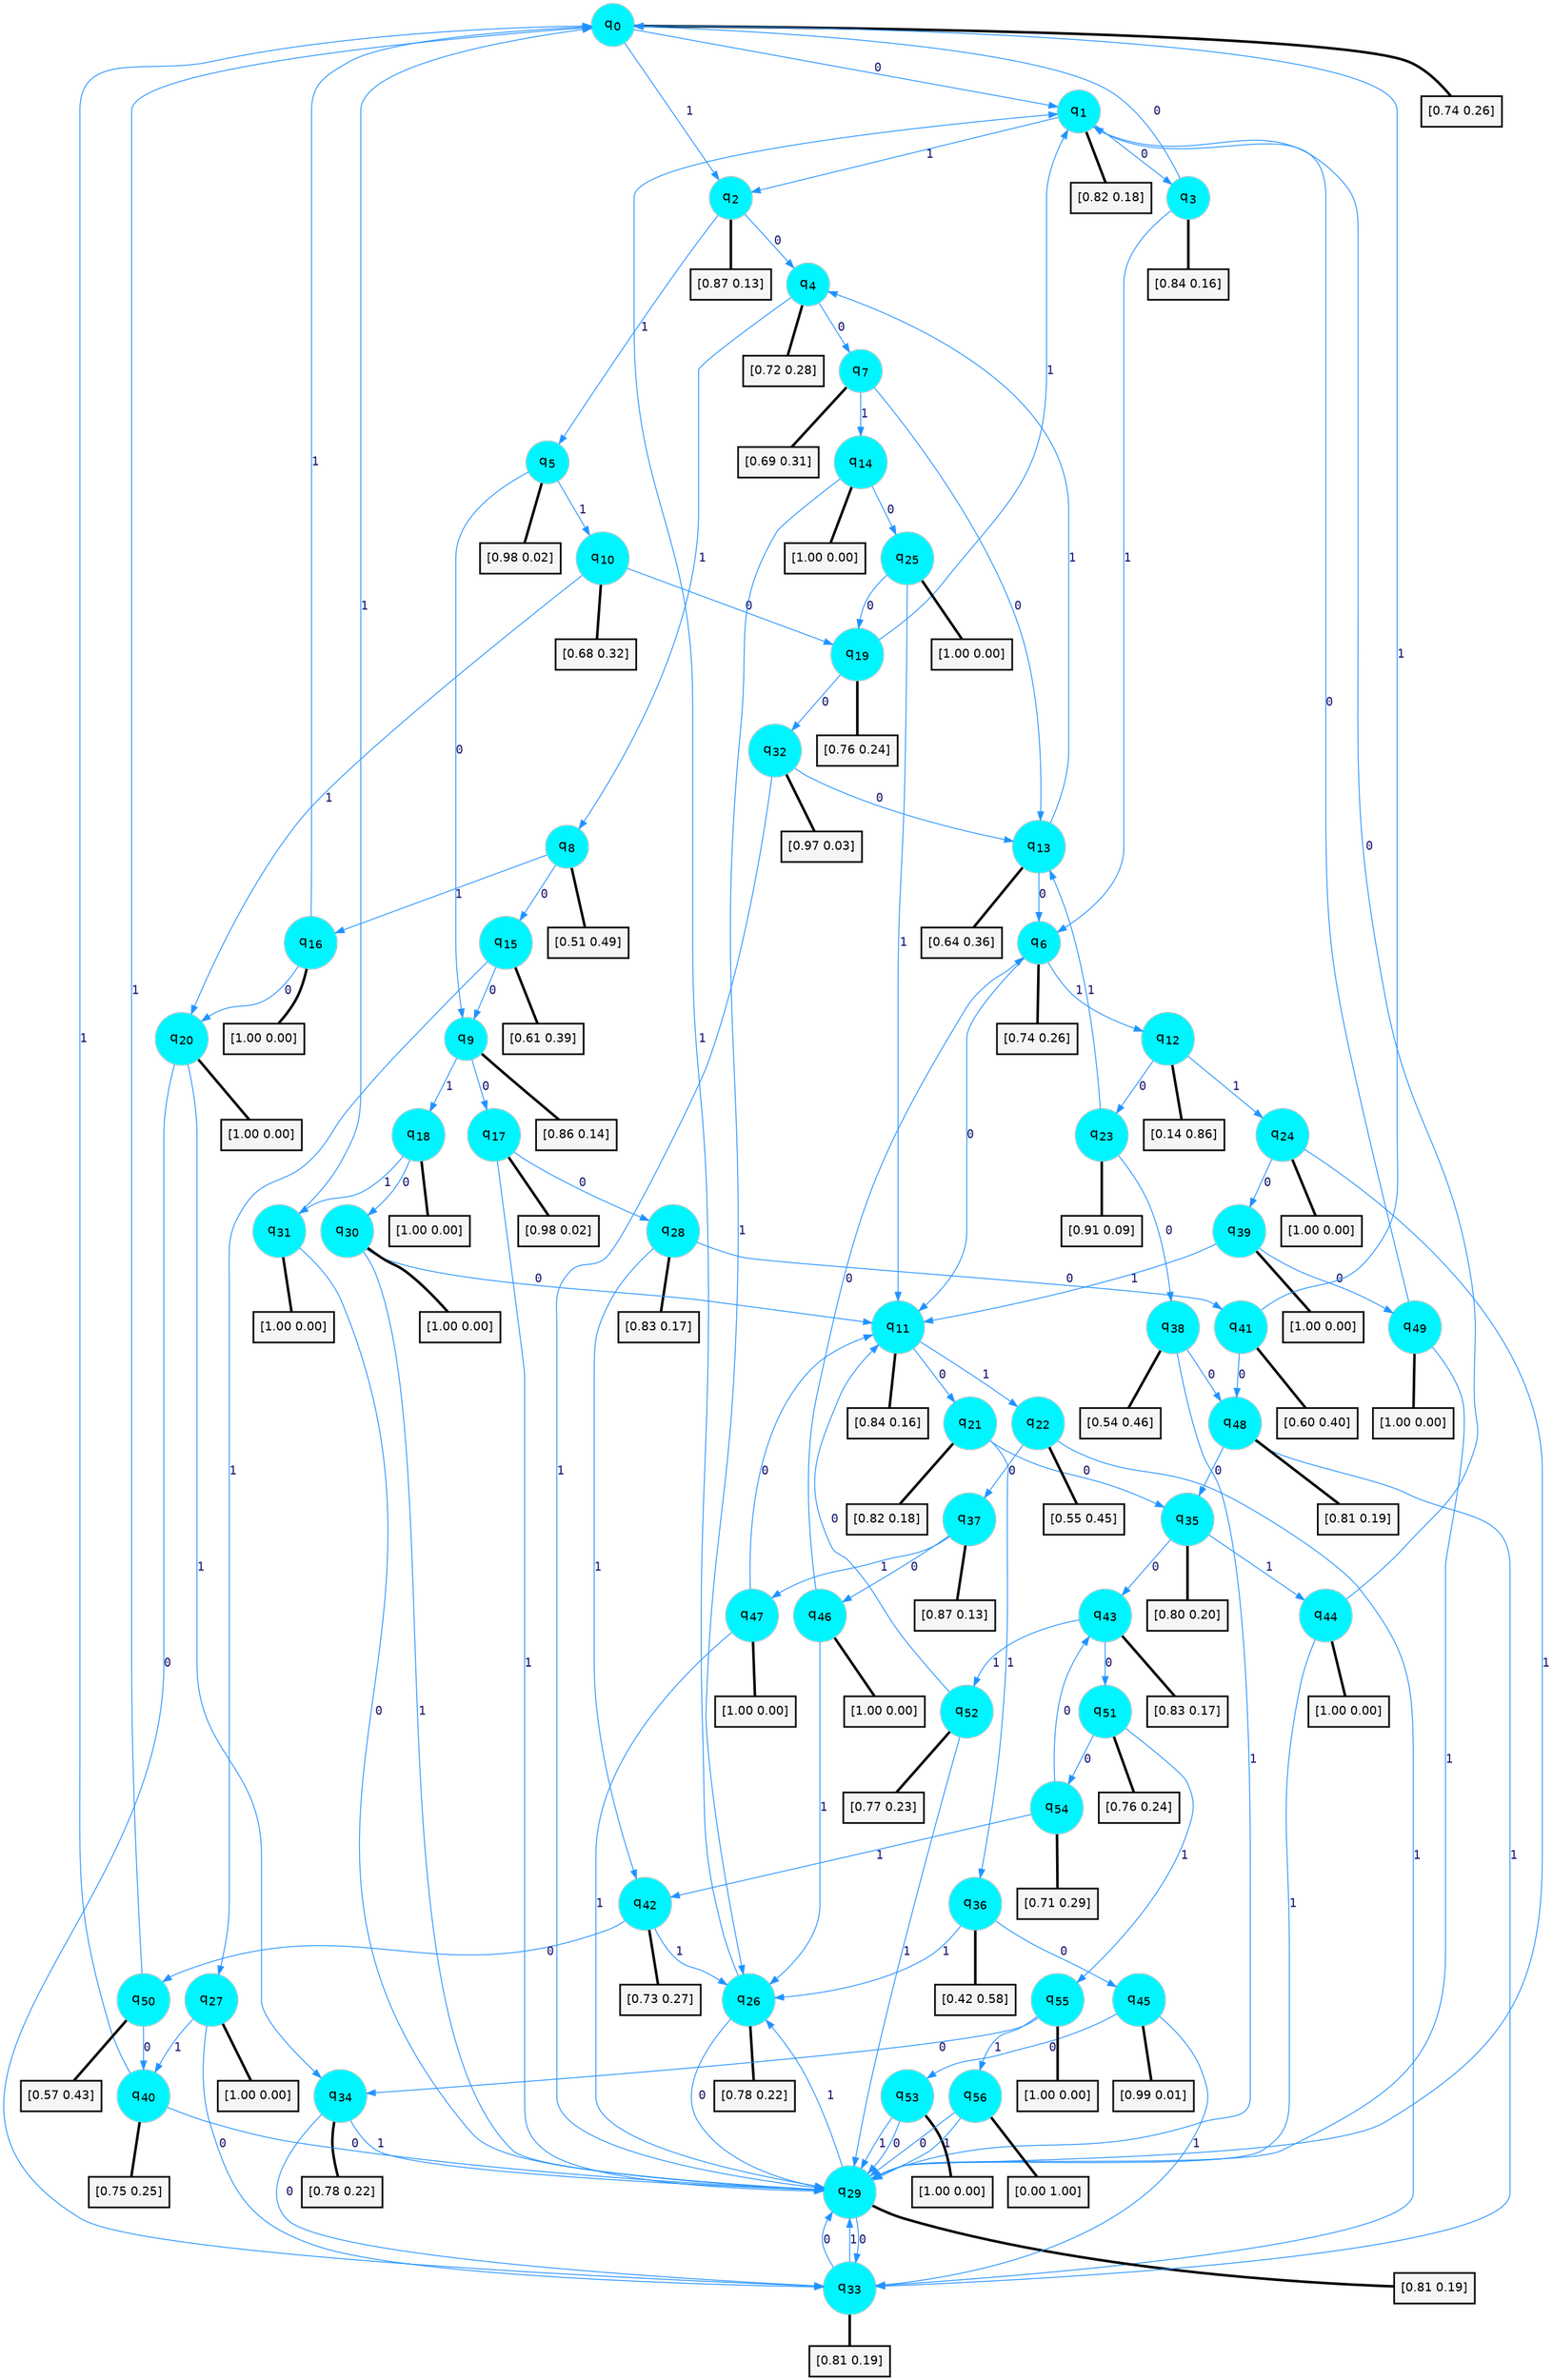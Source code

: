 digraph G {
graph [
bgcolor=transparent, dpi=300, rankdir=TD, size="40,25"];
node [
color=gray, fillcolor=turquoise1, fontcolor=black, fontname=Helvetica, fontsize=16, fontweight=bold, shape=circle, style=filled];
edge [
arrowsize=1, color=dodgerblue1, fontcolor=midnightblue, fontname=courier, fontweight=bold, penwidth=1, style=solid, weight=20];
0[label=<q<SUB>0</SUB>>];
1[label=<q<SUB>1</SUB>>];
2[label=<q<SUB>2</SUB>>];
3[label=<q<SUB>3</SUB>>];
4[label=<q<SUB>4</SUB>>];
5[label=<q<SUB>5</SUB>>];
6[label=<q<SUB>6</SUB>>];
7[label=<q<SUB>7</SUB>>];
8[label=<q<SUB>8</SUB>>];
9[label=<q<SUB>9</SUB>>];
10[label=<q<SUB>10</SUB>>];
11[label=<q<SUB>11</SUB>>];
12[label=<q<SUB>12</SUB>>];
13[label=<q<SUB>13</SUB>>];
14[label=<q<SUB>14</SUB>>];
15[label=<q<SUB>15</SUB>>];
16[label=<q<SUB>16</SUB>>];
17[label=<q<SUB>17</SUB>>];
18[label=<q<SUB>18</SUB>>];
19[label=<q<SUB>19</SUB>>];
20[label=<q<SUB>20</SUB>>];
21[label=<q<SUB>21</SUB>>];
22[label=<q<SUB>22</SUB>>];
23[label=<q<SUB>23</SUB>>];
24[label=<q<SUB>24</SUB>>];
25[label=<q<SUB>25</SUB>>];
26[label=<q<SUB>26</SUB>>];
27[label=<q<SUB>27</SUB>>];
28[label=<q<SUB>28</SUB>>];
29[label=<q<SUB>29</SUB>>];
30[label=<q<SUB>30</SUB>>];
31[label=<q<SUB>31</SUB>>];
32[label=<q<SUB>32</SUB>>];
33[label=<q<SUB>33</SUB>>];
34[label=<q<SUB>34</SUB>>];
35[label=<q<SUB>35</SUB>>];
36[label=<q<SUB>36</SUB>>];
37[label=<q<SUB>37</SUB>>];
38[label=<q<SUB>38</SUB>>];
39[label=<q<SUB>39</SUB>>];
40[label=<q<SUB>40</SUB>>];
41[label=<q<SUB>41</SUB>>];
42[label=<q<SUB>42</SUB>>];
43[label=<q<SUB>43</SUB>>];
44[label=<q<SUB>44</SUB>>];
45[label=<q<SUB>45</SUB>>];
46[label=<q<SUB>46</SUB>>];
47[label=<q<SUB>47</SUB>>];
48[label=<q<SUB>48</SUB>>];
49[label=<q<SUB>49</SUB>>];
50[label=<q<SUB>50</SUB>>];
51[label=<q<SUB>51</SUB>>];
52[label=<q<SUB>52</SUB>>];
53[label=<q<SUB>53</SUB>>];
54[label=<q<SUB>54</SUB>>];
55[label=<q<SUB>55</SUB>>];
56[label=<q<SUB>56</SUB>>];
57[label="[0.74 0.26]", shape=box,fontcolor=black, fontname=Helvetica, fontsize=14, penwidth=2, fillcolor=whitesmoke,color=black];
58[label="[0.82 0.18]", shape=box,fontcolor=black, fontname=Helvetica, fontsize=14, penwidth=2, fillcolor=whitesmoke,color=black];
59[label="[0.87 0.13]", shape=box,fontcolor=black, fontname=Helvetica, fontsize=14, penwidth=2, fillcolor=whitesmoke,color=black];
60[label="[0.84 0.16]", shape=box,fontcolor=black, fontname=Helvetica, fontsize=14, penwidth=2, fillcolor=whitesmoke,color=black];
61[label="[0.72 0.28]", shape=box,fontcolor=black, fontname=Helvetica, fontsize=14, penwidth=2, fillcolor=whitesmoke,color=black];
62[label="[0.98 0.02]", shape=box,fontcolor=black, fontname=Helvetica, fontsize=14, penwidth=2, fillcolor=whitesmoke,color=black];
63[label="[0.74 0.26]", shape=box,fontcolor=black, fontname=Helvetica, fontsize=14, penwidth=2, fillcolor=whitesmoke,color=black];
64[label="[0.69 0.31]", shape=box,fontcolor=black, fontname=Helvetica, fontsize=14, penwidth=2, fillcolor=whitesmoke,color=black];
65[label="[0.51 0.49]", shape=box,fontcolor=black, fontname=Helvetica, fontsize=14, penwidth=2, fillcolor=whitesmoke,color=black];
66[label="[0.86 0.14]", shape=box,fontcolor=black, fontname=Helvetica, fontsize=14, penwidth=2, fillcolor=whitesmoke,color=black];
67[label="[0.68 0.32]", shape=box,fontcolor=black, fontname=Helvetica, fontsize=14, penwidth=2, fillcolor=whitesmoke,color=black];
68[label="[0.84 0.16]", shape=box,fontcolor=black, fontname=Helvetica, fontsize=14, penwidth=2, fillcolor=whitesmoke,color=black];
69[label="[0.14 0.86]", shape=box,fontcolor=black, fontname=Helvetica, fontsize=14, penwidth=2, fillcolor=whitesmoke,color=black];
70[label="[0.64 0.36]", shape=box,fontcolor=black, fontname=Helvetica, fontsize=14, penwidth=2, fillcolor=whitesmoke,color=black];
71[label="[1.00 0.00]", shape=box,fontcolor=black, fontname=Helvetica, fontsize=14, penwidth=2, fillcolor=whitesmoke,color=black];
72[label="[0.61 0.39]", shape=box,fontcolor=black, fontname=Helvetica, fontsize=14, penwidth=2, fillcolor=whitesmoke,color=black];
73[label="[1.00 0.00]", shape=box,fontcolor=black, fontname=Helvetica, fontsize=14, penwidth=2, fillcolor=whitesmoke,color=black];
74[label="[0.98 0.02]", shape=box,fontcolor=black, fontname=Helvetica, fontsize=14, penwidth=2, fillcolor=whitesmoke,color=black];
75[label="[1.00 0.00]", shape=box,fontcolor=black, fontname=Helvetica, fontsize=14, penwidth=2, fillcolor=whitesmoke,color=black];
76[label="[0.76 0.24]", shape=box,fontcolor=black, fontname=Helvetica, fontsize=14, penwidth=2, fillcolor=whitesmoke,color=black];
77[label="[1.00 0.00]", shape=box,fontcolor=black, fontname=Helvetica, fontsize=14, penwidth=2, fillcolor=whitesmoke,color=black];
78[label="[0.82 0.18]", shape=box,fontcolor=black, fontname=Helvetica, fontsize=14, penwidth=2, fillcolor=whitesmoke,color=black];
79[label="[0.55 0.45]", shape=box,fontcolor=black, fontname=Helvetica, fontsize=14, penwidth=2, fillcolor=whitesmoke,color=black];
80[label="[0.91 0.09]", shape=box,fontcolor=black, fontname=Helvetica, fontsize=14, penwidth=2, fillcolor=whitesmoke,color=black];
81[label="[1.00 0.00]", shape=box,fontcolor=black, fontname=Helvetica, fontsize=14, penwidth=2, fillcolor=whitesmoke,color=black];
82[label="[1.00 0.00]", shape=box,fontcolor=black, fontname=Helvetica, fontsize=14, penwidth=2, fillcolor=whitesmoke,color=black];
83[label="[0.78 0.22]", shape=box,fontcolor=black, fontname=Helvetica, fontsize=14, penwidth=2, fillcolor=whitesmoke,color=black];
84[label="[1.00 0.00]", shape=box,fontcolor=black, fontname=Helvetica, fontsize=14, penwidth=2, fillcolor=whitesmoke,color=black];
85[label="[0.83 0.17]", shape=box,fontcolor=black, fontname=Helvetica, fontsize=14, penwidth=2, fillcolor=whitesmoke,color=black];
86[label="[0.81 0.19]", shape=box,fontcolor=black, fontname=Helvetica, fontsize=14, penwidth=2, fillcolor=whitesmoke,color=black];
87[label="[1.00 0.00]", shape=box,fontcolor=black, fontname=Helvetica, fontsize=14, penwidth=2, fillcolor=whitesmoke,color=black];
88[label="[1.00 0.00]", shape=box,fontcolor=black, fontname=Helvetica, fontsize=14, penwidth=2, fillcolor=whitesmoke,color=black];
89[label="[0.97 0.03]", shape=box,fontcolor=black, fontname=Helvetica, fontsize=14, penwidth=2, fillcolor=whitesmoke,color=black];
90[label="[0.81 0.19]", shape=box,fontcolor=black, fontname=Helvetica, fontsize=14, penwidth=2, fillcolor=whitesmoke,color=black];
91[label="[0.78 0.22]", shape=box,fontcolor=black, fontname=Helvetica, fontsize=14, penwidth=2, fillcolor=whitesmoke,color=black];
92[label="[0.80 0.20]", shape=box,fontcolor=black, fontname=Helvetica, fontsize=14, penwidth=2, fillcolor=whitesmoke,color=black];
93[label="[0.42 0.58]", shape=box,fontcolor=black, fontname=Helvetica, fontsize=14, penwidth=2, fillcolor=whitesmoke,color=black];
94[label="[0.87 0.13]", shape=box,fontcolor=black, fontname=Helvetica, fontsize=14, penwidth=2, fillcolor=whitesmoke,color=black];
95[label="[0.54 0.46]", shape=box,fontcolor=black, fontname=Helvetica, fontsize=14, penwidth=2, fillcolor=whitesmoke,color=black];
96[label="[1.00 0.00]", shape=box,fontcolor=black, fontname=Helvetica, fontsize=14, penwidth=2, fillcolor=whitesmoke,color=black];
97[label="[0.75 0.25]", shape=box,fontcolor=black, fontname=Helvetica, fontsize=14, penwidth=2, fillcolor=whitesmoke,color=black];
98[label="[0.60 0.40]", shape=box,fontcolor=black, fontname=Helvetica, fontsize=14, penwidth=2, fillcolor=whitesmoke,color=black];
99[label="[0.73 0.27]", shape=box,fontcolor=black, fontname=Helvetica, fontsize=14, penwidth=2, fillcolor=whitesmoke,color=black];
100[label="[0.83 0.17]", shape=box,fontcolor=black, fontname=Helvetica, fontsize=14, penwidth=2, fillcolor=whitesmoke,color=black];
101[label="[1.00 0.00]", shape=box,fontcolor=black, fontname=Helvetica, fontsize=14, penwidth=2, fillcolor=whitesmoke,color=black];
102[label="[0.99 0.01]", shape=box,fontcolor=black, fontname=Helvetica, fontsize=14, penwidth=2, fillcolor=whitesmoke,color=black];
103[label="[1.00 0.00]", shape=box,fontcolor=black, fontname=Helvetica, fontsize=14, penwidth=2, fillcolor=whitesmoke,color=black];
104[label="[1.00 0.00]", shape=box,fontcolor=black, fontname=Helvetica, fontsize=14, penwidth=2, fillcolor=whitesmoke,color=black];
105[label="[0.81 0.19]", shape=box,fontcolor=black, fontname=Helvetica, fontsize=14, penwidth=2, fillcolor=whitesmoke,color=black];
106[label="[1.00 0.00]", shape=box,fontcolor=black, fontname=Helvetica, fontsize=14, penwidth=2, fillcolor=whitesmoke,color=black];
107[label="[0.57 0.43]", shape=box,fontcolor=black, fontname=Helvetica, fontsize=14, penwidth=2, fillcolor=whitesmoke,color=black];
108[label="[0.76 0.24]", shape=box,fontcolor=black, fontname=Helvetica, fontsize=14, penwidth=2, fillcolor=whitesmoke,color=black];
109[label="[0.77 0.23]", shape=box,fontcolor=black, fontname=Helvetica, fontsize=14, penwidth=2, fillcolor=whitesmoke,color=black];
110[label="[1.00 0.00]", shape=box,fontcolor=black, fontname=Helvetica, fontsize=14, penwidth=2, fillcolor=whitesmoke,color=black];
111[label="[0.71 0.29]", shape=box,fontcolor=black, fontname=Helvetica, fontsize=14, penwidth=2, fillcolor=whitesmoke,color=black];
112[label="[1.00 0.00]", shape=box,fontcolor=black, fontname=Helvetica, fontsize=14, penwidth=2, fillcolor=whitesmoke,color=black];
113[label="[0.00 1.00]", shape=box,fontcolor=black, fontname=Helvetica, fontsize=14, penwidth=2, fillcolor=whitesmoke,color=black];
0->1 [label=0];
0->2 [label=1];
0->57 [arrowhead=none, penwidth=3,color=black];
1->3 [label=0];
1->2 [label=1];
1->58 [arrowhead=none, penwidth=3,color=black];
2->4 [label=0];
2->5 [label=1];
2->59 [arrowhead=none, penwidth=3,color=black];
3->0 [label=0];
3->6 [label=1];
3->60 [arrowhead=none, penwidth=3,color=black];
4->7 [label=0];
4->8 [label=1];
4->61 [arrowhead=none, penwidth=3,color=black];
5->9 [label=0];
5->10 [label=1];
5->62 [arrowhead=none, penwidth=3,color=black];
6->11 [label=0];
6->12 [label=1];
6->63 [arrowhead=none, penwidth=3,color=black];
7->13 [label=0];
7->14 [label=1];
7->64 [arrowhead=none, penwidth=3,color=black];
8->15 [label=0];
8->16 [label=1];
8->65 [arrowhead=none, penwidth=3,color=black];
9->17 [label=0];
9->18 [label=1];
9->66 [arrowhead=none, penwidth=3,color=black];
10->19 [label=0];
10->20 [label=1];
10->67 [arrowhead=none, penwidth=3,color=black];
11->21 [label=0];
11->22 [label=1];
11->68 [arrowhead=none, penwidth=3,color=black];
12->23 [label=0];
12->24 [label=1];
12->69 [arrowhead=none, penwidth=3,color=black];
13->6 [label=0];
13->4 [label=1];
13->70 [arrowhead=none, penwidth=3,color=black];
14->25 [label=0];
14->26 [label=1];
14->71 [arrowhead=none, penwidth=3,color=black];
15->9 [label=0];
15->27 [label=1];
15->72 [arrowhead=none, penwidth=3,color=black];
16->20 [label=0];
16->0 [label=1];
16->73 [arrowhead=none, penwidth=3,color=black];
17->28 [label=0];
17->29 [label=1];
17->74 [arrowhead=none, penwidth=3,color=black];
18->30 [label=0];
18->31 [label=1];
18->75 [arrowhead=none, penwidth=3,color=black];
19->32 [label=0];
19->1 [label=1];
19->76 [arrowhead=none, penwidth=3,color=black];
20->33 [label=0];
20->34 [label=1];
20->77 [arrowhead=none, penwidth=3,color=black];
21->35 [label=0];
21->36 [label=1];
21->78 [arrowhead=none, penwidth=3,color=black];
22->37 [label=0];
22->33 [label=1];
22->79 [arrowhead=none, penwidth=3,color=black];
23->38 [label=0];
23->13 [label=1];
23->80 [arrowhead=none, penwidth=3,color=black];
24->39 [label=0];
24->29 [label=1];
24->81 [arrowhead=none, penwidth=3,color=black];
25->19 [label=0];
25->11 [label=1];
25->82 [arrowhead=none, penwidth=3,color=black];
26->29 [label=0];
26->1 [label=1];
26->83 [arrowhead=none, penwidth=3,color=black];
27->33 [label=0];
27->40 [label=1];
27->84 [arrowhead=none, penwidth=3,color=black];
28->41 [label=0];
28->42 [label=1];
28->85 [arrowhead=none, penwidth=3,color=black];
29->33 [label=0];
29->26 [label=1];
29->86 [arrowhead=none, penwidth=3,color=black];
30->11 [label=0];
30->29 [label=1];
30->87 [arrowhead=none, penwidth=3,color=black];
31->29 [label=0];
31->0 [label=1];
31->88 [arrowhead=none, penwidth=3,color=black];
32->13 [label=0];
32->29 [label=1];
32->89 [arrowhead=none, penwidth=3,color=black];
33->29 [label=0];
33->29 [label=1];
33->90 [arrowhead=none, penwidth=3,color=black];
34->33 [label=0];
34->29 [label=1];
34->91 [arrowhead=none, penwidth=3,color=black];
35->43 [label=0];
35->44 [label=1];
35->92 [arrowhead=none, penwidth=3,color=black];
36->45 [label=0];
36->26 [label=1];
36->93 [arrowhead=none, penwidth=3,color=black];
37->46 [label=0];
37->47 [label=1];
37->94 [arrowhead=none, penwidth=3,color=black];
38->48 [label=0];
38->29 [label=1];
38->95 [arrowhead=none, penwidth=3,color=black];
39->49 [label=0];
39->11 [label=1];
39->96 [arrowhead=none, penwidth=3,color=black];
40->29 [label=0];
40->0 [label=1];
40->97 [arrowhead=none, penwidth=3,color=black];
41->48 [label=0];
41->0 [label=1];
41->98 [arrowhead=none, penwidth=3,color=black];
42->50 [label=0];
42->26 [label=1];
42->99 [arrowhead=none, penwidth=3,color=black];
43->51 [label=0];
43->52 [label=1];
43->100 [arrowhead=none, penwidth=3,color=black];
44->1 [label=0];
44->29 [label=1];
44->101 [arrowhead=none, penwidth=3,color=black];
45->53 [label=0];
45->33 [label=1];
45->102 [arrowhead=none, penwidth=3,color=black];
46->6 [label=0];
46->26 [label=1];
46->103 [arrowhead=none, penwidth=3,color=black];
47->11 [label=0];
47->29 [label=1];
47->104 [arrowhead=none, penwidth=3,color=black];
48->35 [label=0];
48->33 [label=1];
48->105 [arrowhead=none, penwidth=3,color=black];
49->1 [label=0];
49->29 [label=1];
49->106 [arrowhead=none, penwidth=3,color=black];
50->40 [label=0];
50->0 [label=1];
50->107 [arrowhead=none, penwidth=3,color=black];
51->54 [label=0];
51->55 [label=1];
51->108 [arrowhead=none, penwidth=3,color=black];
52->11 [label=0];
52->29 [label=1];
52->109 [arrowhead=none, penwidth=3,color=black];
53->29 [label=0];
53->29 [label=1];
53->110 [arrowhead=none, penwidth=3,color=black];
54->43 [label=0];
54->42 [label=1];
54->111 [arrowhead=none, penwidth=3,color=black];
55->34 [label=0];
55->56 [label=1];
55->112 [arrowhead=none, penwidth=3,color=black];
56->29 [label=0];
56->29 [label=1];
56->113 [arrowhead=none, penwidth=3,color=black];
}
